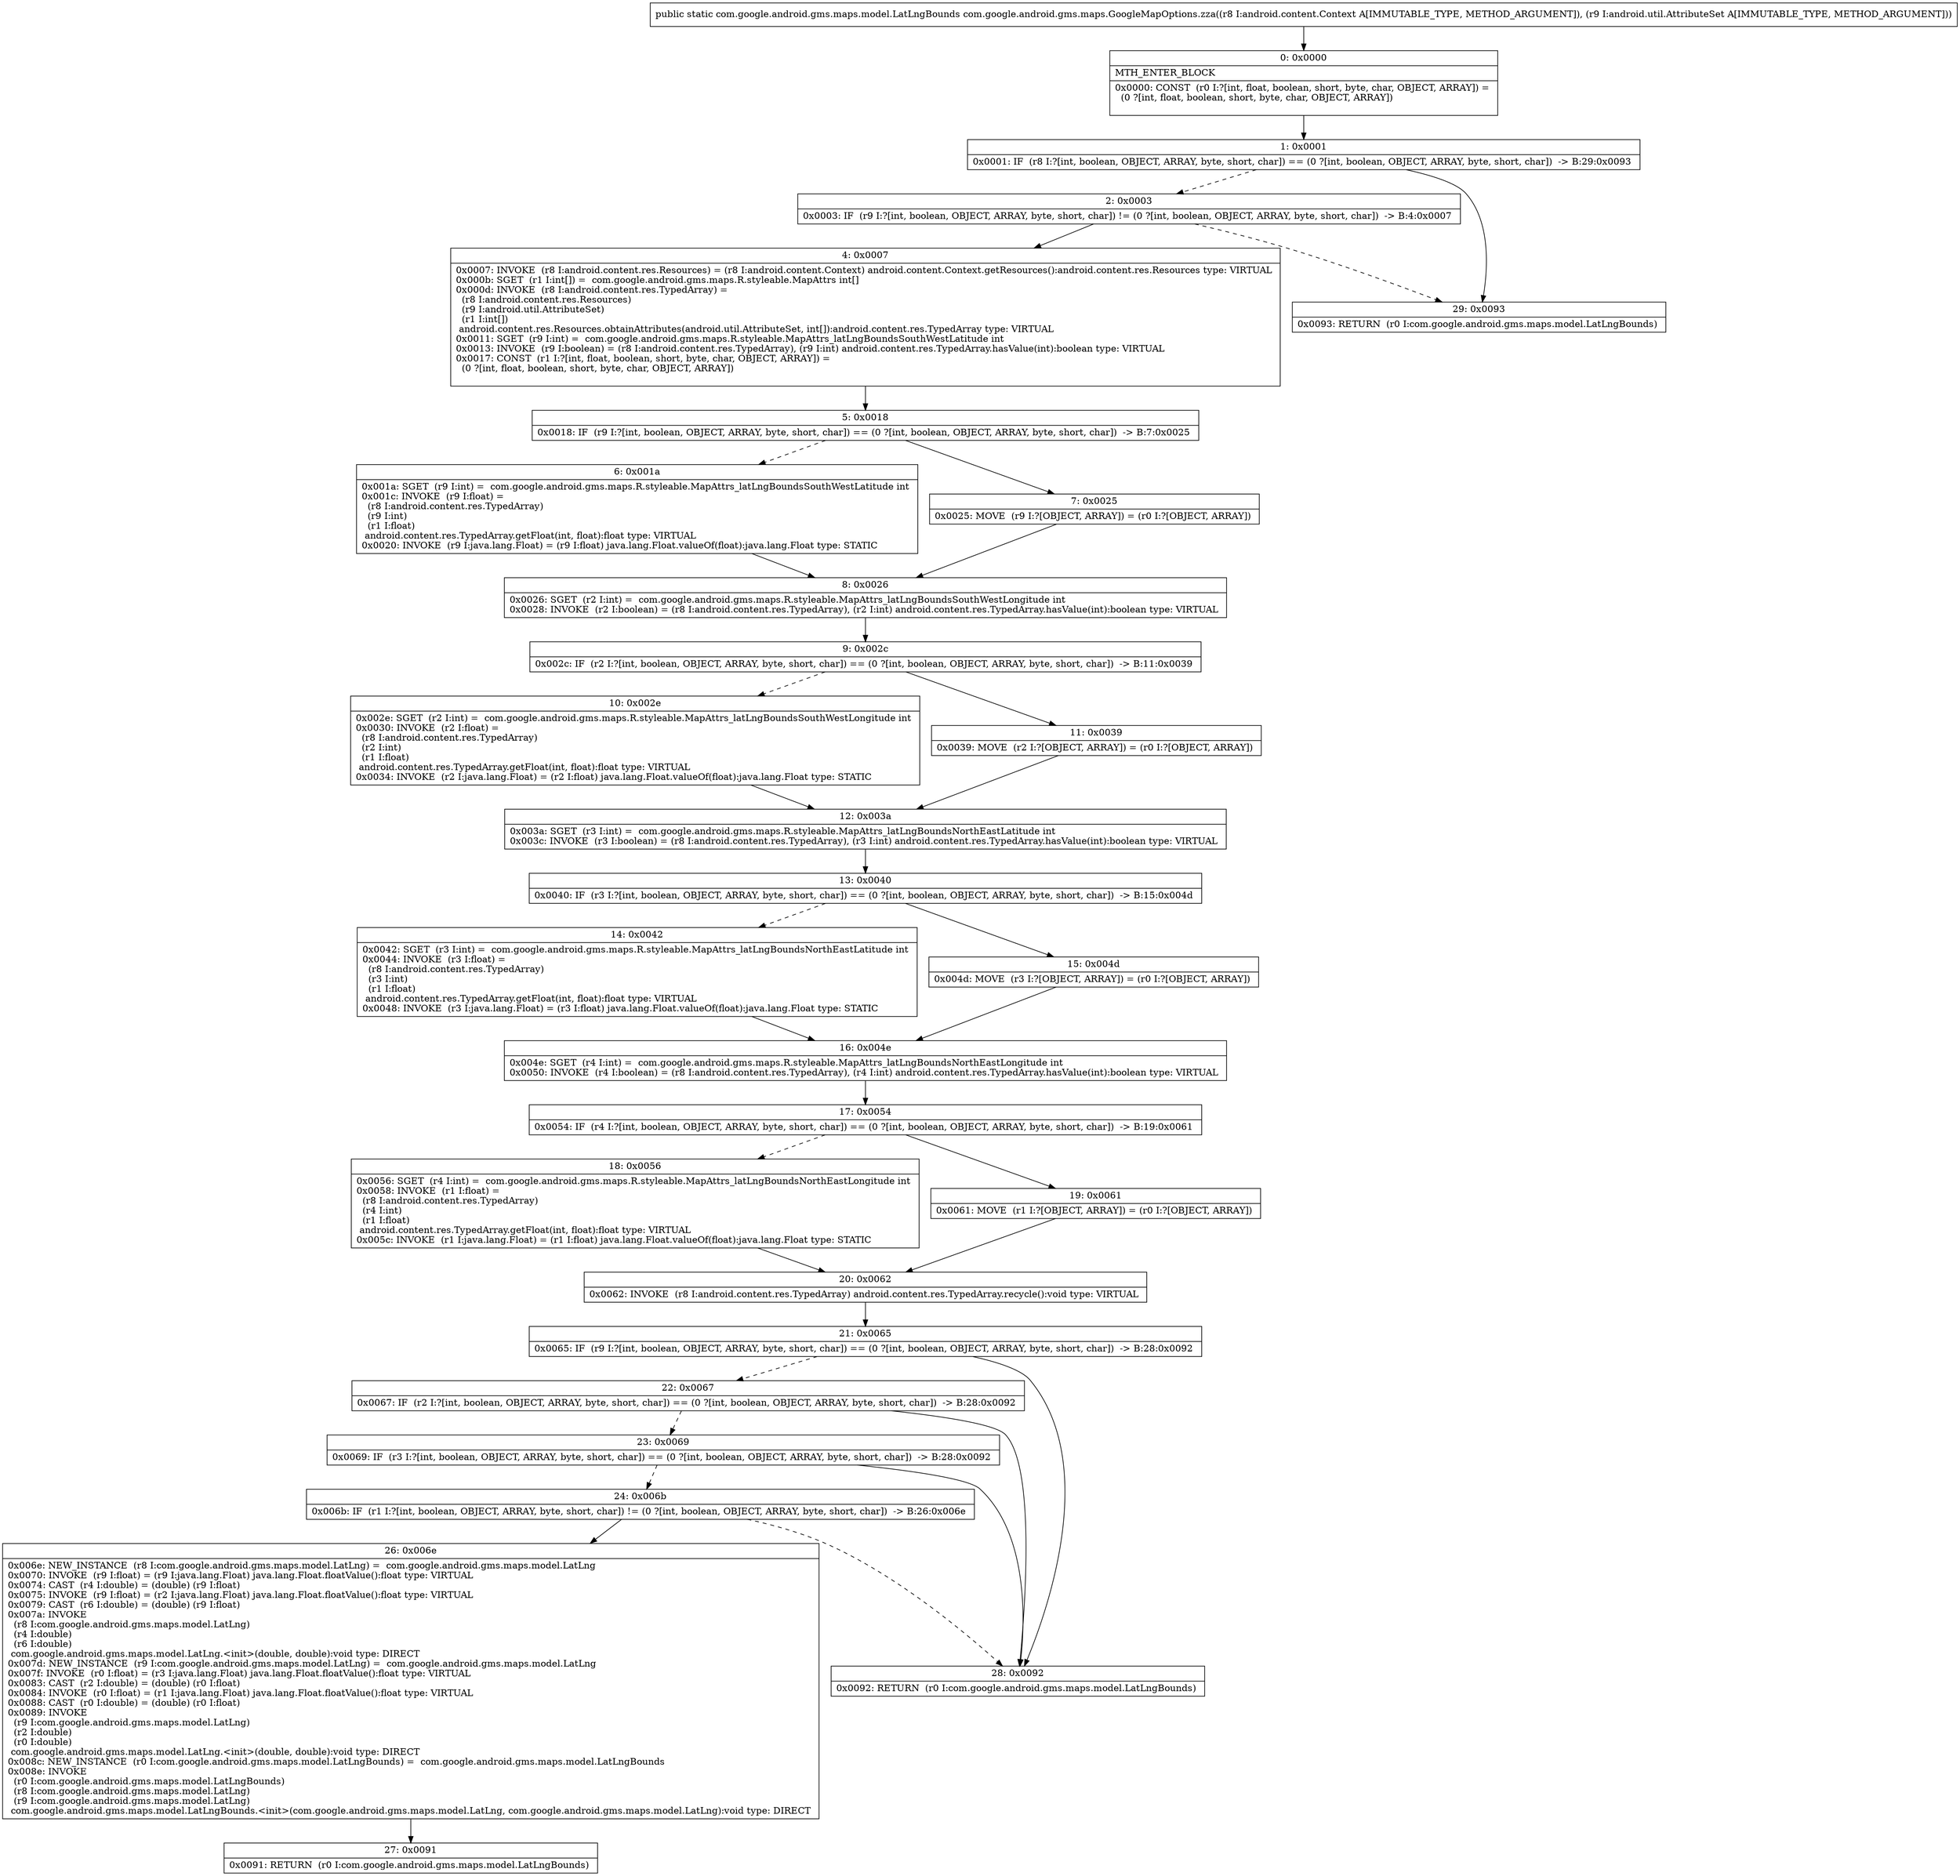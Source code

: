 digraph "CFG forcom.google.android.gms.maps.GoogleMapOptions.zza(Landroid\/content\/Context;Landroid\/util\/AttributeSet;)Lcom\/google\/android\/gms\/maps\/model\/LatLngBounds;" {
Node_0 [shape=record,label="{0\:\ 0x0000|MTH_ENTER_BLOCK\l|0x0000: CONST  (r0 I:?[int, float, boolean, short, byte, char, OBJECT, ARRAY]) = \l  (0 ?[int, float, boolean, short, byte, char, OBJECT, ARRAY])\l \l}"];
Node_1 [shape=record,label="{1\:\ 0x0001|0x0001: IF  (r8 I:?[int, boolean, OBJECT, ARRAY, byte, short, char]) == (0 ?[int, boolean, OBJECT, ARRAY, byte, short, char])  \-\> B:29:0x0093 \l}"];
Node_2 [shape=record,label="{2\:\ 0x0003|0x0003: IF  (r9 I:?[int, boolean, OBJECT, ARRAY, byte, short, char]) != (0 ?[int, boolean, OBJECT, ARRAY, byte, short, char])  \-\> B:4:0x0007 \l}"];
Node_4 [shape=record,label="{4\:\ 0x0007|0x0007: INVOKE  (r8 I:android.content.res.Resources) = (r8 I:android.content.Context) android.content.Context.getResources():android.content.res.Resources type: VIRTUAL \l0x000b: SGET  (r1 I:int[]) =  com.google.android.gms.maps.R.styleable.MapAttrs int[] \l0x000d: INVOKE  (r8 I:android.content.res.TypedArray) = \l  (r8 I:android.content.res.Resources)\l  (r9 I:android.util.AttributeSet)\l  (r1 I:int[])\l android.content.res.Resources.obtainAttributes(android.util.AttributeSet, int[]):android.content.res.TypedArray type: VIRTUAL \l0x0011: SGET  (r9 I:int) =  com.google.android.gms.maps.R.styleable.MapAttrs_latLngBoundsSouthWestLatitude int \l0x0013: INVOKE  (r9 I:boolean) = (r8 I:android.content.res.TypedArray), (r9 I:int) android.content.res.TypedArray.hasValue(int):boolean type: VIRTUAL \l0x0017: CONST  (r1 I:?[int, float, boolean, short, byte, char, OBJECT, ARRAY]) = \l  (0 ?[int, float, boolean, short, byte, char, OBJECT, ARRAY])\l \l}"];
Node_5 [shape=record,label="{5\:\ 0x0018|0x0018: IF  (r9 I:?[int, boolean, OBJECT, ARRAY, byte, short, char]) == (0 ?[int, boolean, OBJECT, ARRAY, byte, short, char])  \-\> B:7:0x0025 \l}"];
Node_6 [shape=record,label="{6\:\ 0x001a|0x001a: SGET  (r9 I:int) =  com.google.android.gms.maps.R.styleable.MapAttrs_latLngBoundsSouthWestLatitude int \l0x001c: INVOKE  (r9 I:float) = \l  (r8 I:android.content.res.TypedArray)\l  (r9 I:int)\l  (r1 I:float)\l android.content.res.TypedArray.getFloat(int, float):float type: VIRTUAL \l0x0020: INVOKE  (r9 I:java.lang.Float) = (r9 I:float) java.lang.Float.valueOf(float):java.lang.Float type: STATIC \l}"];
Node_7 [shape=record,label="{7\:\ 0x0025|0x0025: MOVE  (r9 I:?[OBJECT, ARRAY]) = (r0 I:?[OBJECT, ARRAY]) \l}"];
Node_8 [shape=record,label="{8\:\ 0x0026|0x0026: SGET  (r2 I:int) =  com.google.android.gms.maps.R.styleable.MapAttrs_latLngBoundsSouthWestLongitude int \l0x0028: INVOKE  (r2 I:boolean) = (r8 I:android.content.res.TypedArray), (r2 I:int) android.content.res.TypedArray.hasValue(int):boolean type: VIRTUAL \l}"];
Node_9 [shape=record,label="{9\:\ 0x002c|0x002c: IF  (r2 I:?[int, boolean, OBJECT, ARRAY, byte, short, char]) == (0 ?[int, boolean, OBJECT, ARRAY, byte, short, char])  \-\> B:11:0x0039 \l}"];
Node_10 [shape=record,label="{10\:\ 0x002e|0x002e: SGET  (r2 I:int) =  com.google.android.gms.maps.R.styleable.MapAttrs_latLngBoundsSouthWestLongitude int \l0x0030: INVOKE  (r2 I:float) = \l  (r8 I:android.content.res.TypedArray)\l  (r2 I:int)\l  (r1 I:float)\l android.content.res.TypedArray.getFloat(int, float):float type: VIRTUAL \l0x0034: INVOKE  (r2 I:java.lang.Float) = (r2 I:float) java.lang.Float.valueOf(float):java.lang.Float type: STATIC \l}"];
Node_11 [shape=record,label="{11\:\ 0x0039|0x0039: MOVE  (r2 I:?[OBJECT, ARRAY]) = (r0 I:?[OBJECT, ARRAY]) \l}"];
Node_12 [shape=record,label="{12\:\ 0x003a|0x003a: SGET  (r3 I:int) =  com.google.android.gms.maps.R.styleable.MapAttrs_latLngBoundsNorthEastLatitude int \l0x003c: INVOKE  (r3 I:boolean) = (r8 I:android.content.res.TypedArray), (r3 I:int) android.content.res.TypedArray.hasValue(int):boolean type: VIRTUAL \l}"];
Node_13 [shape=record,label="{13\:\ 0x0040|0x0040: IF  (r3 I:?[int, boolean, OBJECT, ARRAY, byte, short, char]) == (0 ?[int, boolean, OBJECT, ARRAY, byte, short, char])  \-\> B:15:0x004d \l}"];
Node_14 [shape=record,label="{14\:\ 0x0042|0x0042: SGET  (r3 I:int) =  com.google.android.gms.maps.R.styleable.MapAttrs_latLngBoundsNorthEastLatitude int \l0x0044: INVOKE  (r3 I:float) = \l  (r8 I:android.content.res.TypedArray)\l  (r3 I:int)\l  (r1 I:float)\l android.content.res.TypedArray.getFloat(int, float):float type: VIRTUAL \l0x0048: INVOKE  (r3 I:java.lang.Float) = (r3 I:float) java.lang.Float.valueOf(float):java.lang.Float type: STATIC \l}"];
Node_15 [shape=record,label="{15\:\ 0x004d|0x004d: MOVE  (r3 I:?[OBJECT, ARRAY]) = (r0 I:?[OBJECT, ARRAY]) \l}"];
Node_16 [shape=record,label="{16\:\ 0x004e|0x004e: SGET  (r4 I:int) =  com.google.android.gms.maps.R.styleable.MapAttrs_latLngBoundsNorthEastLongitude int \l0x0050: INVOKE  (r4 I:boolean) = (r8 I:android.content.res.TypedArray), (r4 I:int) android.content.res.TypedArray.hasValue(int):boolean type: VIRTUAL \l}"];
Node_17 [shape=record,label="{17\:\ 0x0054|0x0054: IF  (r4 I:?[int, boolean, OBJECT, ARRAY, byte, short, char]) == (0 ?[int, boolean, OBJECT, ARRAY, byte, short, char])  \-\> B:19:0x0061 \l}"];
Node_18 [shape=record,label="{18\:\ 0x0056|0x0056: SGET  (r4 I:int) =  com.google.android.gms.maps.R.styleable.MapAttrs_latLngBoundsNorthEastLongitude int \l0x0058: INVOKE  (r1 I:float) = \l  (r8 I:android.content.res.TypedArray)\l  (r4 I:int)\l  (r1 I:float)\l android.content.res.TypedArray.getFloat(int, float):float type: VIRTUAL \l0x005c: INVOKE  (r1 I:java.lang.Float) = (r1 I:float) java.lang.Float.valueOf(float):java.lang.Float type: STATIC \l}"];
Node_19 [shape=record,label="{19\:\ 0x0061|0x0061: MOVE  (r1 I:?[OBJECT, ARRAY]) = (r0 I:?[OBJECT, ARRAY]) \l}"];
Node_20 [shape=record,label="{20\:\ 0x0062|0x0062: INVOKE  (r8 I:android.content.res.TypedArray) android.content.res.TypedArray.recycle():void type: VIRTUAL \l}"];
Node_21 [shape=record,label="{21\:\ 0x0065|0x0065: IF  (r9 I:?[int, boolean, OBJECT, ARRAY, byte, short, char]) == (0 ?[int, boolean, OBJECT, ARRAY, byte, short, char])  \-\> B:28:0x0092 \l}"];
Node_22 [shape=record,label="{22\:\ 0x0067|0x0067: IF  (r2 I:?[int, boolean, OBJECT, ARRAY, byte, short, char]) == (0 ?[int, boolean, OBJECT, ARRAY, byte, short, char])  \-\> B:28:0x0092 \l}"];
Node_23 [shape=record,label="{23\:\ 0x0069|0x0069: IF  (r3 I:?[int, boolean, OBJECT, ARRAY, byte, short, char]) == (0 ?[int, boolean, OBJECT, ARRAY, byte, short, char])  \-\> B:28:0x0092 \l}"];
Node_24 [shape=record,label="{24\:\ 0x006b|0x006b: IF  (r1 I:?[int, boolean, OBJECT, ARRAY, byte, short, char]) != (0 ?[int, boolean, OBJECT, ARRAY, byte, short, char])  \-\> B:26:0x006e \l}"];
Node_26 [shape=record,label="{26\:\ 0x006e|0x006e: NEW_INSTANCE  (r8 I:com.google.android.gms.maps.model.LatLng) =  com.google.android.gms.maps.model.LatLng \l0x0070: INVOKE  (r9 I:float) = (r9 I:java.lang.Float) java.lang.Float.floatValue():float type: VIRTUAL \l0x0074: CAST  (r4 I:double) = (double) (r9 I:float) \l0x0075: INVOKE  (r9 I:float) = (r2 I:java.lang.Float) java.lang.Float.floatValue():float type: VIRTUAL \l0x0079: CAST  (r6 I:double) = (double) (r9 I:float) \l0x007a: INVOKE  \l  (r8 I:com.google.android.gms.maps.model.LatLng)\l  (r4 I:double)\l  (r6 I:double)\l com.google.android.gms.maps.model.LatLng.\<init\>(double, double):void type: DIRECT \l0x007d: NEW_INSTANCE  (r9 I:com.google.android.gms.maps.model.LatLng) =  com.google.android.gms.maps.model.LatLng \l0x007f: INVOKE  (r0 I:float) = (r3 I:java.lang.Float) java.lang.Float.floatValue():float type: VIRTUAL \l0x0083: CAST  (r2 I:double) = (double) (r0 I:float) \l0x0084: INVOKE  (r0 I:float) = (r1 I:java.lang.Float) java.lang.Float.floatValue():float type: VIRTUAL \l0x0088: CAST  (r0 I:double) = (double) (r0 I:float) \l0x0089: INVOKE  \l  (r9 I:com.google.android.gms.maps.model.LatLng)\l  (r2 I:double)\l  (r0 I:double)\l com.google.android.gms.maps.model.LatLng.\<init\>(double, double):void type: DIRECT \l0x008c: NEW_INSTANCE  (r0 I:com.google.android.gms.maps.model.LatLngBounds) =  com.google.android.gms.maps.model.LatLngBounds \l0x008e: INVOKE  \l  (r0 I:com.google.android.gms.maps.model.LatLngBounds)\l  (r8 I:com.google.android.gms.maps.model.LatLng)\l  (r9 I:com.google.android.gms.maps.model.LatLng)\l com.google.android.gms.maps.model.LatLngBounds.\<init\>(com.google.android.gms.maps.model.LatLng, com.google.android.gms.maps.model.LatLng):void type: DIRECT \l}"];
Node_27 [shape=record,label="{27\:\ 0x0091|0x0091: RETURN  (r0 I:com.google.android.gms.maps.model.LatLngBounds) \l}"];
Node_28 [shape=record,label="{28\:\ 0x0092|0x0092: RETURN  (r0 I:com.google.android.gms.maps.model.LatLngBounds) \l}"];
Node_29 [shape=record,label="{29\:\ 0x0093|0x0093: RETURN  (r0 I:com.google.android.gms.maps.model.LatLngBounds) \l}"];
MethodNode[shape=record,label="{public static com.google.android.gms.maps.model.LatLngBounds com.google.android.gms.maps.GoogleMapOptions.zza((r8 I:android.content.Context A[IMMUTABLE_TYPE, METHOD_ARGUMENT]), (r9 I:android.util.AttributeSet A[IMMUTABLE_TYPE, METHOD_ARGUMENT])) }"];
MethodNode -> Node_0;
Node_0 -> Node_1;
Node_1 -> Node_2[style=dashed];
Node_1 -> Node_29;
Node_2 -> Node_4;
Node_2 -> Node_29[style=dashed];
Node_4 -> Node_5;
Node_5 -> Node_6[style=dashed];
Node_5 -> Node_7;
Node_6 -> Node_8;
Node_7 -> Node_8;
Node_8 -> Node_9;
Node_9 -> Node_10[style=dashed];
Node_9 -> Node_11;
Node_10 -> Node_12;
Node_11 -> Node_12;
Node_12 -> Node_13;
Node_13 -> Node_14[style=dashed];
Node_13 -> Node_15;
Node_14 -> Node_16;
Node_15 -> Node_16;
Node_16 -> Node_17;
Node_17 -> Node_18[style=dashed];
Node_17 -> Node_19;
Node_18 -> Node_20;
Node_19 -> Node_20;
Node_20 -> Node_21;
Node_21 -> Node_22[style=dashed];
Node_21 -> Node_28;
Node_22 -> Node_23[style=dashed];
Node_22 -> Node_28;
Node_23 -> Node_24[style=dashed];
Node_23 -> Node_28;
Node_24 -> Node_26;
Node_24 -> Node_28[style=dashed];
Node_26 -> Node_27;
}

